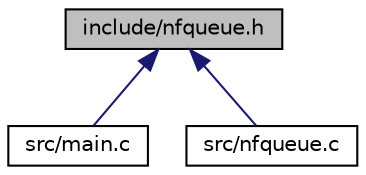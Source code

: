 digraph "include/nfqueue.h"
{
 // LATEX_PDF_SIZE
  edge [fontname="Helvetica",fontsize="10",labelfontname="Helvetica",labelfontsize="10"];
  node [fontname="Helvetica",fontsize="10",shape=record];
  Node1 [label="include/nfqueue.h",height=0.2,width=0.4,color="black", fillcolor="grey75", style="filled", fontcolor="black",tooltip="Wrapper for the netfilter_queue library."];
  Node1 -> Node2 [dir="back",color="midnightblue",fontsize="10",style="solid",fontname="Helvetica"];
  Node2 [label="src/main.c",height=0.2,width=0.4,color="black", fillcolor="white", style="filled",URL="$main_8c.html",tooltip="Program entry point."];
  Node1 -> Node3 [dir="back",color="midnightblue",fontsize="10",style="solid",fontname="Helvetica"];
  Node3 [label="src/nfqueue.c",height=0.2,width=0.4,color="black", fillcolor="white", style="filled",URL="$nfqueue_8c.html",tooltip="Wrapper for the netfilter_queue library."];
}
